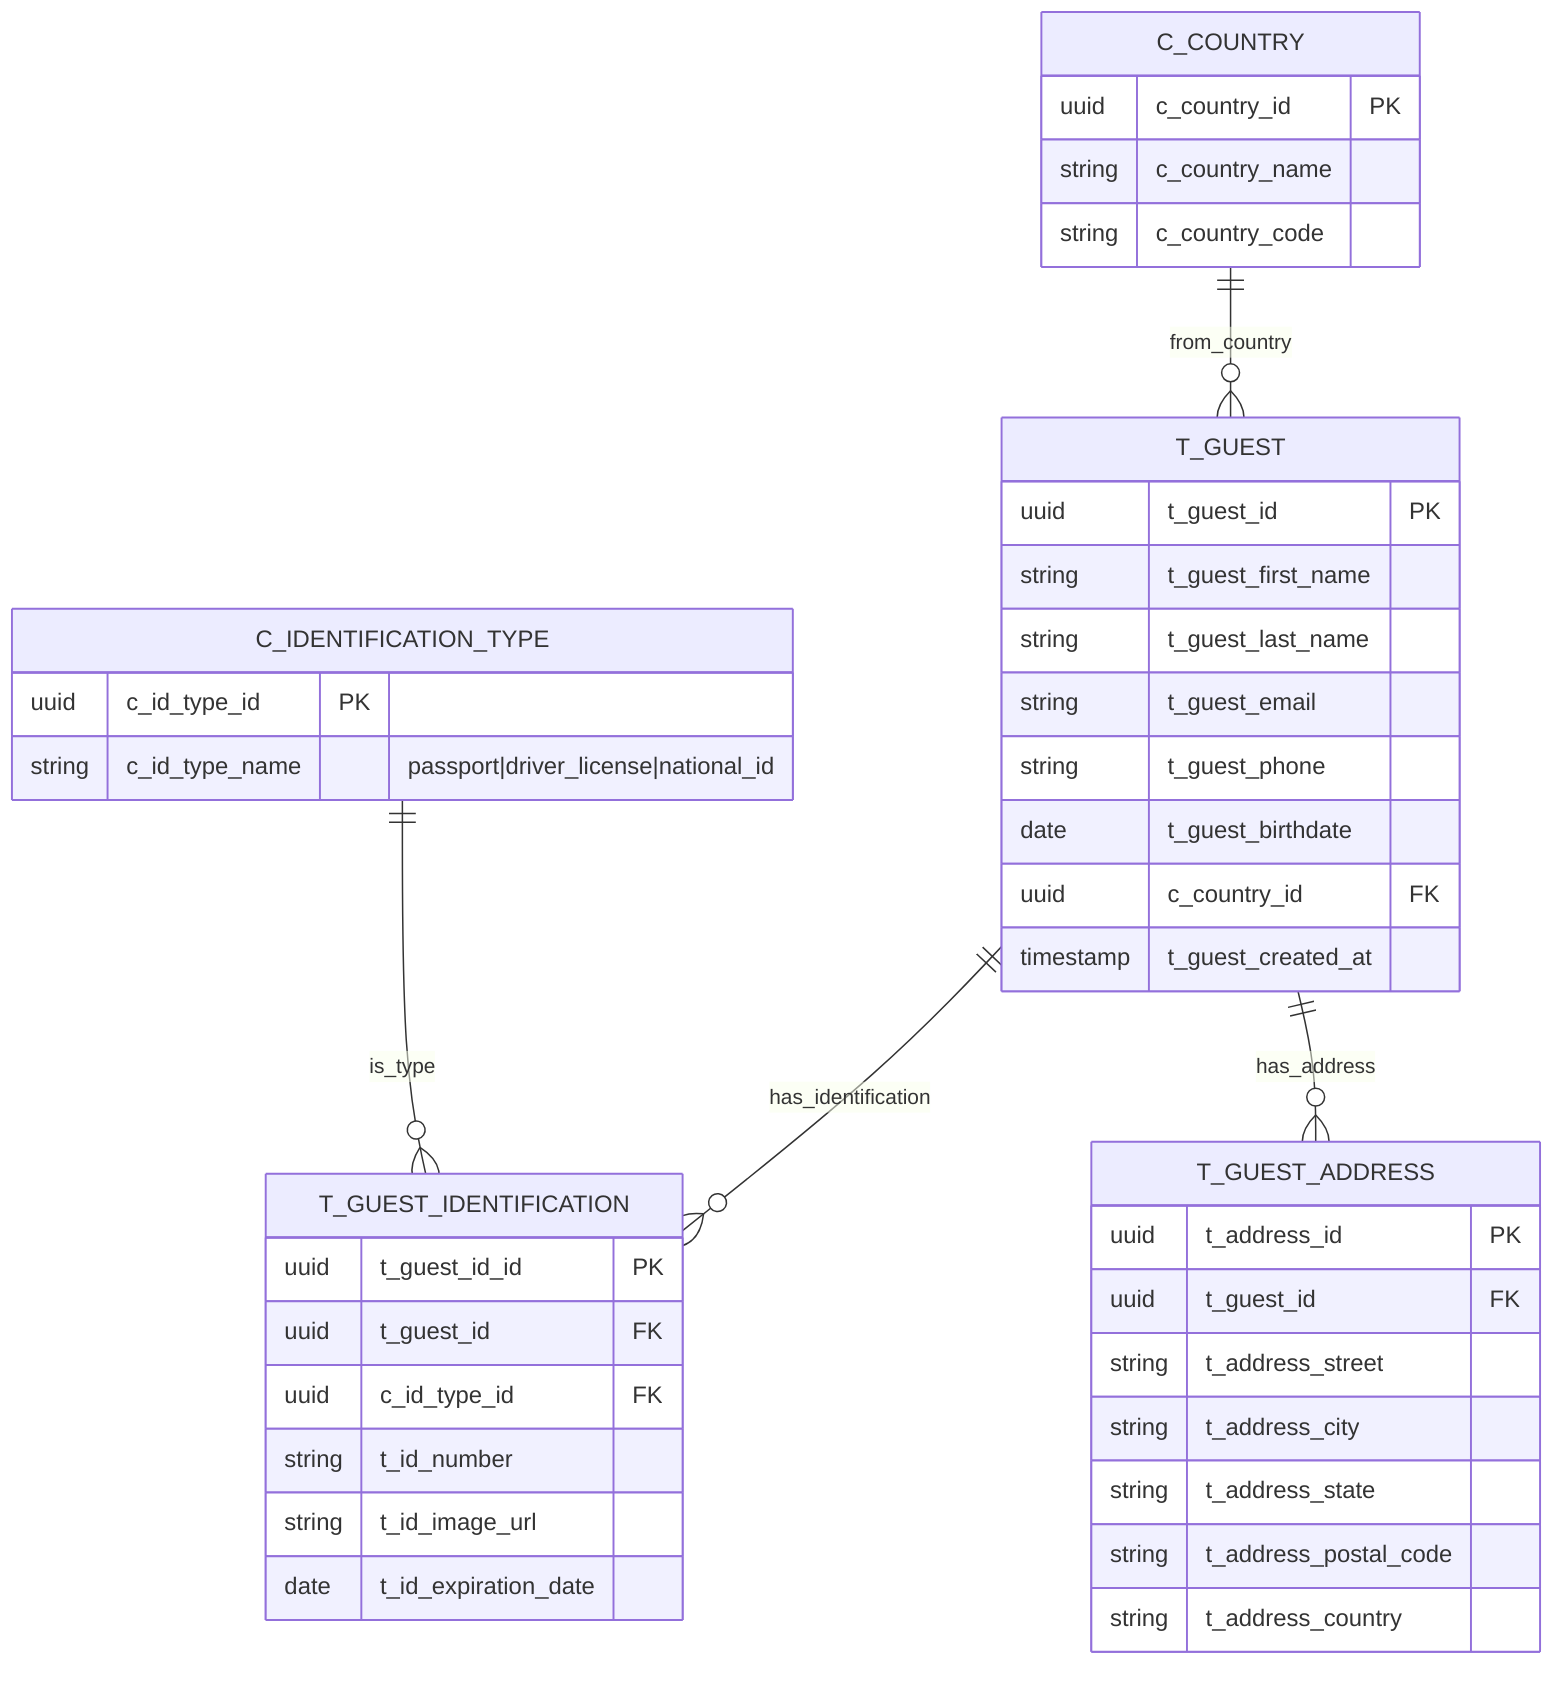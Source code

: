 erDiagram
    %% ========= CATÁLOGOS =========
    C_IDENTIFICATION_TYPE {
        uuid c_id_type_id PK
        string c_id_type_name "passport|driver_license|national_id"
    }

    C_COUNTRY {
        uuid c_country_id PK
        string c_country_name
        string c_country_code
    }

    %% ========= HUÉSPEDES =========
    T_GUEST {
        uuid t_guest_id PK
        string t_guest_first_name
        string t_guest_last_name
        string t_guest_email
        string t_guest_phone
        date t_guest_birthdate
        uuid c_country_id FK
        timestamp t_guest_created_at
    }

    T_GUEST_IDENTIFICATION {
        uuid t_guest_id_id PK
        uuid t_guest_id FK
        uuid c_id_type_id FK
        string t_id_number
        string t_id_image_url
        date t_id_expiration_date
    }

    T_GUEST_ADDRESS {
        uuid t_address_id PK
        uuid t_guest_id FK
        string t_address_street
        string t_address_city
        string t_address_state
        string t_address_postal_code
        string t_address_country
    }

    %% ========= RELACIONES =========
    T_GUEST ||--o{ T_GUEST_IDENTIFICATION : "has_identification"
    T_GUEST ||--o{ T_GUEST_ADDRESS : "has_address"
    C_IDENTIFICATION_TYPE ||--o{ T_GUEST_IDENTIFICATION : "is_type"
    C_COUNTRY ||--o{ T_GUEST : "from_country"